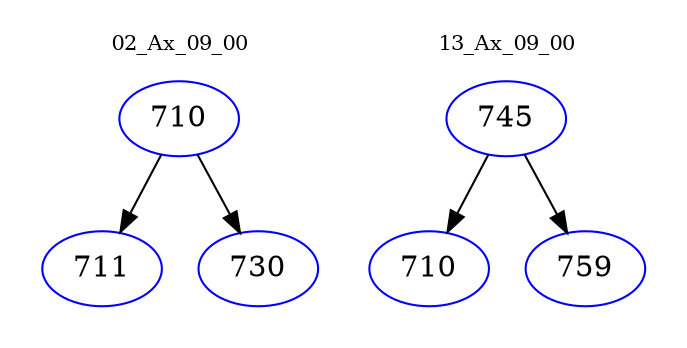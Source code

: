 digraph{
subgraph cluster_0 {
color = white
label = "02_Ax_09_00";
fontsize=10;
T0_710 [label="710", color="blue"]
T0_710 -> T0_711 [color="black"]
T0_711 [label="711", color="blue"]
T0_710 -> T0_730 [color="black"]
T0_730 [label="730", color="blue"]
}
subgraph cluster_1 {
color = white
label = "13_Ax_09_00";
fontsize=10;
T1_745 [label="745", color="blue"]
T1_745 -> T1_710 [color="black"]
T1_710 [label="710", color="blue"]
T1_745 -> T1_759 [color="black"]
T1_759 [label="759", color="blue"]
}
}

